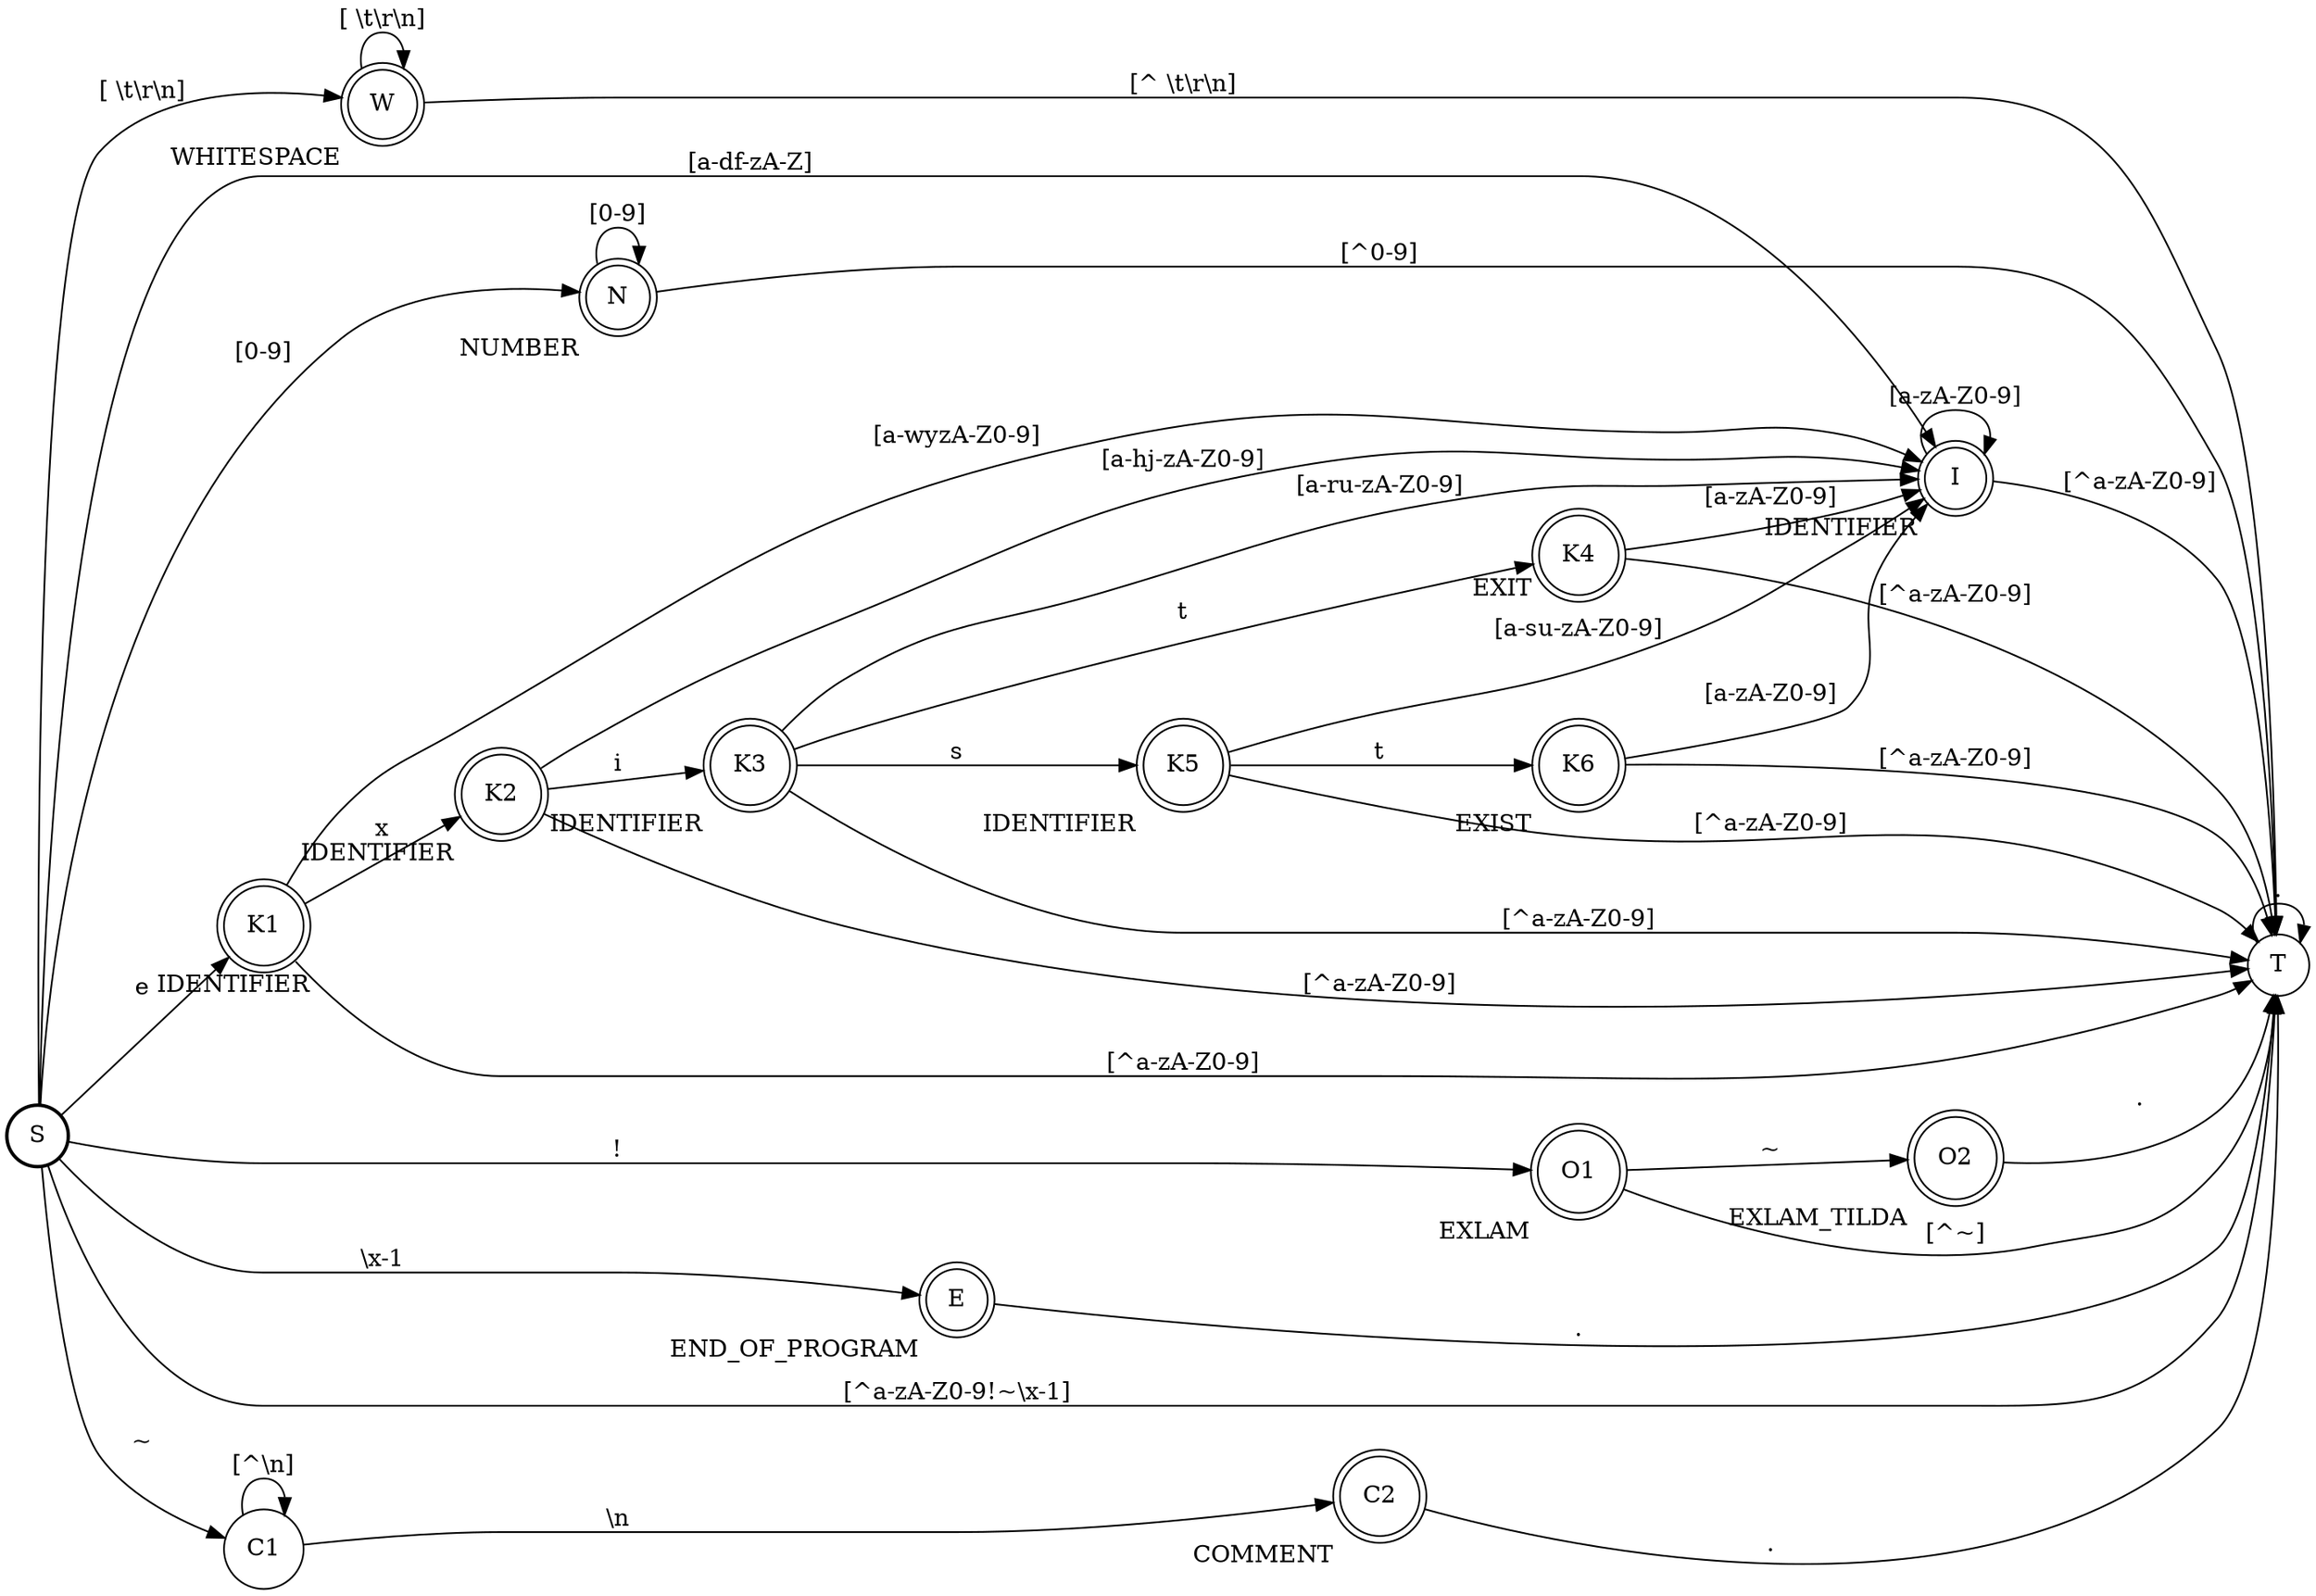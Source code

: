 digraph deterministic {
  rankdir="LR";

  node [shape=circle]
  S [style=bold]
  W, I, N, K1, K2, K3, K4, K5, K6, C2, O1, O2, E [shape=doublecircle]
  W  [xlabel="WHITESPACE"]
  I, K1, K2, K3, K5 [xlabel="IDENTIFIER"]
  N  [xlabel="NUMBER"]
  K4 [xlabel="EXIT"]
  K6 [xlabel="EXIST"]
  C2 [xlabel="COMMENT"]
  O1 [xlabel="EXLAM"]
  O2 [xlabel="EXLAM_TILDA"]
  E  [xlabel="END_OF_PROGRAM"]
  
  S  -> W  [label="[ \\t\\r\\n]"]
  W  -> W  [label="[ \\t\\r\\n]"]
  W  -> T  [label="[^ \\t\\r\\n]"]
  T  -> T  [label="."]
  S  -> I  [label="[a-df-zA-Z]"]
  I  -> I  [label="[a-zA-Z0-9]"]
  I  -> T  [label="[^a-zA-Z0-9]"]
  S  -> K1 [label="e"]
  K1 -> I  [label="[a-wyzA-Z0-9]"]
  K1 -> K2 [label="x"]
  K1 -> T  [label="[^a-zA-Z0-9]"]
  K2 -> I  [label="[a-hj-zA-Z0-9]"]
  K2 -> K3 [label="i"]
  K2 -> T  [label="[^a-zA-Z0-9]"]
  K3 -> I  [label="[a-ru-zA-Z0-9]"]
  K3 -> K4 [label="t"]
  K3 -> K5 [label="s"]
  K3 -> T  [label="[^a-zA-Z0-9]"]
  K4 -> I  [label="[a-zA-Z0-9]"] 
  K4 -> T  [label="[^a-zA-Z0-9]"]
  K5 -> I  [label="[a-su-zA-Z0-9]"]
  K5 -> K6 [label="t"]
  K5 -> T  [label="[^a-zA-Z0-9]"]
  K6 -> I  [label="[a-zA-Z0-9]"]
  K6 -> T  [label="[^a-zA-Z0-9]"]
  S  -> N  [label="[0-9]"]
  N  -> N  [label="[0-9]"]
  N  -> T  [label="[^0-9]"]
  S  -> C1 [label="~"]
  C1 -> C1 [label="[^\\n]"]
  C1 -> C2 [label="\\n"]
  C2 -> T  [label="."]
  S  -> O1 [label="!"]
  O1 -> O2 [label="~"]
  O1 -> T  [label="[^~]"]
  O2 -> T  [label="."]
  S  -> E  [label="\\x-1"]
  E  -> T  [label="."]
  S  -> T  [label="[^a-zA-Z0-9!~\\x-1]"]
}
